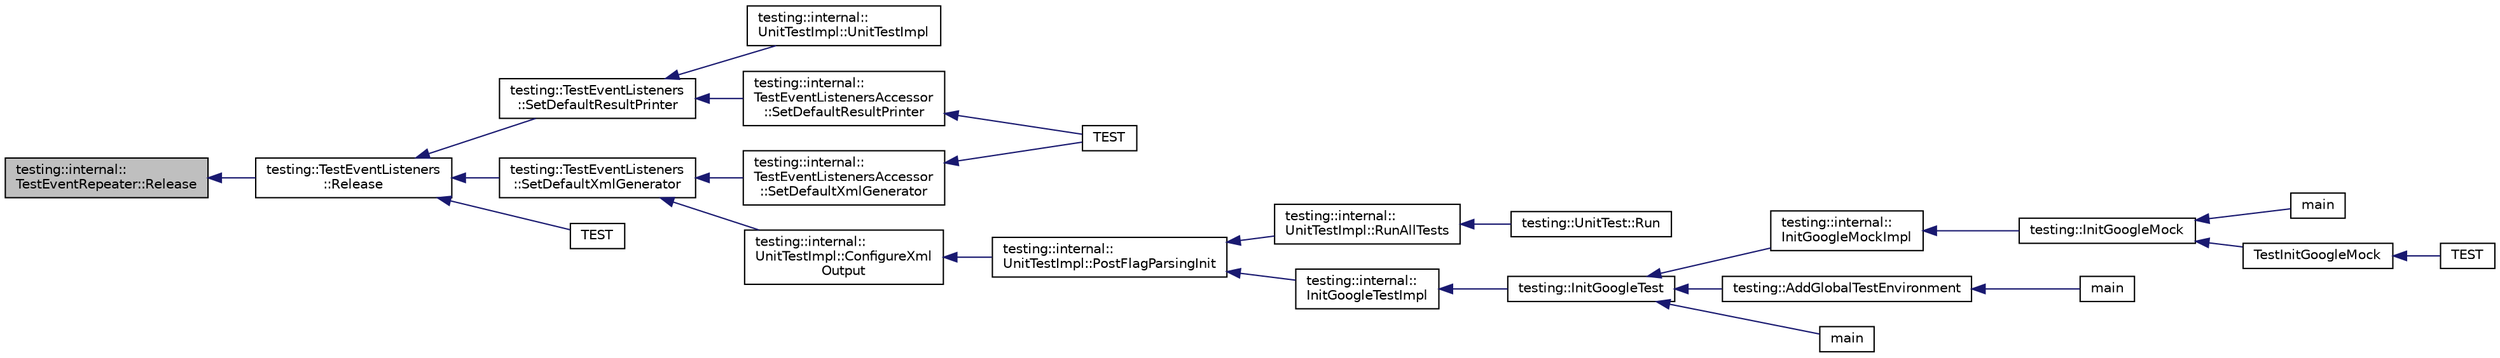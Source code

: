 digraph "testing::internal::TestEventRepeater::Release"
{
  edge [fontname="Helvetica",fontsize="10",labelfontname="Helvetica",labelfontsize="10"];
  node [fontname="Helvetica",fontsize="10",shape=record];
  rankdir="LR";
  Node62 [label="testing::internal::\lTestEventRepeater::Release",height=0.2,width=0.4,color="black", fillcolor="grey75", style="filled", fontcolor="black"];
  Node62 -> Node63 [dir="back",color="midnightblue",fontsize="10",style="solid",fontname="Helvetica"];
  Node63 [label="testing::TestEventListeners\l::Release",height=0.2,width=0.4,color="black", fillcolor="white", style="filled",URL="$df/dab/classtesting_1_1_test_event_listeners.html#a038c9fa1975f84d6f3d25b52bc7bccdd"];
  Node63 -> Node64 [dir="back",color="midnightblue",fontsize="10",style="solid",fontname="Helvetica"];
  Node64 [label="testing::TestEventListeners\l::SetDefaultResultPrinter",height=0.2,width=0.4,color="black", fillcolor="white", style="filled",URL="$df/dab/classtesting_1_1_test_event_listeners.html#aeaab55da7c18c35fb12c27c18ff99955"];
  Node64 -> Node65 [dir="back",color="midnightblue",fontsize="10",style="solid",fontname="Helvetica"];
  Node65 [label="testing::internal::\lUnitTestImpl::UnitTestImpl",height=0.2,width=0.4,color="black", fillcolor="white", style="filled",URL="$d7/dda/classtesting_1_1internal_1_1_unit_test_impl.html#a5fb75faa88ee71f26e16473455b70839"];
  Node64 -> Node66 [dir="back",color="midnightblue",fontsize="10",style="solid",fontname="Helvetica"];
  Node66 [label="testing::internal::\lTestEventListenersAccessor\l::SetDefaultResultPrinter",height=0.2,width=0.4,color="black", fillcolor="white", style="filled",URL="$d6/d5c/classtesting_1_1internal_1_1_test_event_listeners_accessor.html#ac8886c7cea5a4ad39aed276d3f58da75"];
  Node66 -> Node67 [dir="back",color="midnightblue",fontsize="10",style="solid",fontname="Helvetica"];
  Node67 [label="TEST",height=0.2,width=0.4,color="black", fillcolor="white", style="filled",URL="$df/d01/gtest__unittest_8cc.html#a1d1592cafc34c09de7a810a7c4855162"];
  Node63 -> Node68 [dir="back",color="midnightblue",fontsize="10",style="solid",fontname="Helvetica"];
  Node68 [label="testing::TestEventListeners\l::SetDefaultXmlGenerator",height=0.2,width=0.4,color="black", fillcolor="white", style="filled",URL="$df/dab/classtesting_1_1_test_event_listeners.html#a36dbac47563ef8bb78cb467d11f5b4d9"];
  Node68 -> Node69 [dir="back",color="midnightblue",fontsize="10",style="solid",fontname="Helvetica"];
  Node69 [label="testing::internal::\lUnitTestImpl::ConfigureXml\lOutput",height=0.2,width=0.4,color="black", fillcolor="white", style="filled",URL="$d7/dda/classtesting_1_1internal_1_1_unit_test_impl.html#a21cd7b2928de03a55b5252f29dd5ae6d"];
  Node69 -> Node70 [dir="back",color="midnightblue",fontsize="10",style="solid",fontname="Helvetica"];
  Node70 [label="testing::internal::\lUnitTestImpl::PostFlagParsingInit",height=0.2,width=0.4,color="black", fillcolor="white", style="filled",URL="$d7/dda/classtesting_1_1internal_1_1_unit_test_impl.html#a772894193104b1b2516f16e6ff813168"];
  Node70 -> Node71 [dir="back",color="midnightblue",fontsize="10",style="solid",fontname="Helvetica"];
  Node71 [label="testing::internal::\lUnitTestImpl::RunAllTests",height=0.2,width=0.4,color="black", fillcolor="white", style="filled",URL="$d7/dda/classtesting_1_1internal_1_1_unit_test_impl.html#a1fb6be9971f4768c4136a05aa9e7e375"];
  Node71 -> Node72 [dir="back",color="midnightblue",fontsize="10",style="solid",fontname="Helvetica"];
  Node72 [label="testing::UnitTest::Run",height=0.2,width=0.4,color="black", fillcolor="white", style="filled",URL="$d7/d47/classtesting_1_1_unit_test.html#a2febc800536b44500565f4c423f359d3"];
  Node70 -> Node73 [dir="back",color="midnightblue",fontsize="10",style="solid",fontname="Helvetica"];
  Node73 [label="testing::internal::\lInitGoogleTestImpl",height=0.2,width=0.4,color="black", fillcolor="white", style="filled",URL="$d0/da7/namespacetesting_1_1internal.html#ac3c6fa93391768aa91c6238b31aaeeb5"];
  Node73 -> Node74 [dir="back",color="midnightblue",fontsize="10",style="solid",fontname="Helvetica"];
  Node74 [label="testing::InitGoogleTest",height=0.2,width=0.4,color="black", fillcolor="white", style="filled",URL="$d0/d75/namespacetesting.html#afd726ae08c9bd16dc52f78c822d9946b"];
  Node74 -> Node75 [dir="back",color="midnightblue",fontsize="10",style="solid",fontname="Helvetica"];
  Node75 [label="testing::internal::\lInitGoogleMockImpl",height=0.2,width=0.4,color="black", fillcolor="white", style="filled",URL="$d0/da7/namespacetesting_1_1internal.html#a3823844199df88af9493026031cf7744"];
  Node75 -> Node76 [dir="back",color="midnightblue",fontsize="10",style="solid",fontname="Helvetica"];
  Node76 [label="testing::InitGoogleMock",height=0.2,width=0.4,color="black", fillcolor="white", style="filled",URL="$d0/d75/namespacetesting.html#a32b1c6db9ba5133ccabfa67616b3c041"];
  Node76 -> Node77 [dir="back",color="midnightblue",fontsize="10",style="solid",fontname="Helvetica"];
  Node77 [label="main",height=0.2,width=0.4,color="black", fillcolor="white", style="filled",URL="$dd/d93/gmock__main_8cc.html#a7f83bdc516d2cb86e20235d94ddf055a"];
  Node76 -> Node78 [dir="back",color="midnightblue",fontsize="10",style="solid",fontname="Helvetica"];
  Node78 [label="TestInitGoogleMock",height=0.2,width=0.4,color="black", fillcolor="white", style="filled",URL="$d0/d02/gmock__test_8cc.html#ac9c8ae8722c330d47f75dee43fb8ab78"];
  Node78 -> Node79 [dir="back",color="midnightblue",fontsize="10",style="solid",fontname="Helvetica"];
  Node79 [label="TEST",height=0.2,width=0.4,color="black", fillcolor="white", style="filled",URL="$d0/d02/gmock__test_8cc.html#a7c86c6c98b72e903135c1b01370a13f3"];
  Node74 -> Node80 [dir="back",color="midnightblue",fontsize="10",style="solid",fontname="Helvetica"];
  Node80 [label="testing::AddGlobalTestEnvironment",height=0.2,width=0.4,color="black", fillcolor="white", style="filled",URL="$d0/d75/namespacetesting.html#a460d7b998622e332392c1e00be3a60d5"];
  Node80 -> Node81 [dir="back",color="midnightblue",fontsize="10",style="solid",fontname="Helvetica"];
  Node81 [label="main",height=0.2,width=0.4,color="black", fillcolor="white", style="filled",URL="$de/d83/gtest-listener__test_8cc.html#a3c04138a5bfe5d72780bb7e82a18e627"];
  Node74 -> Node82 [dir="back",color="midnightblue",fontsize="10",style="solid",fontname="Helvetica"];
  Node82 [label="main",height=0.2,width=0.4,color="black", fillcolor="white", style="filled",URL="$de/d85/sample10__unittest_8cc.html#a3c04138a5bfe5d72780bb7e82a18e627"];
  Node68 -> Node83 [dir="back",color="midnightblue",fontsize="10",style="solid",fontname="Helvetica"];
  Node83 [label="testing::internal::\lTestEventListenersAccessor\l::SetDefaultXmlGenerator",height=0.2,width=0.4,color="black", fillcolor="white", style="filled",URL="$d6/d5c/classtesting_1_1internal_1_1_test_event_listeners_accessor.html#a8c04463b5ba5ee6d6da36e2171c7fff0"];
  Node83 -> Node67 [dir="back",color="midnightblue",fontsize="10",style="solid",fontname="Helvetica"];
  Node63 -> Node84 [dir="back",color="midnightblue",fontsize="10",style="solid",fontname="Helvetica"];
  Node84 [label="TEST",height=0.2,width=0.4,color="black", fillcolor="white", style="filled",URL="$df/d01/gtest__unittest_8cc.html#aefe7d8b3422fb27b9c7281c0434881be"];
}
